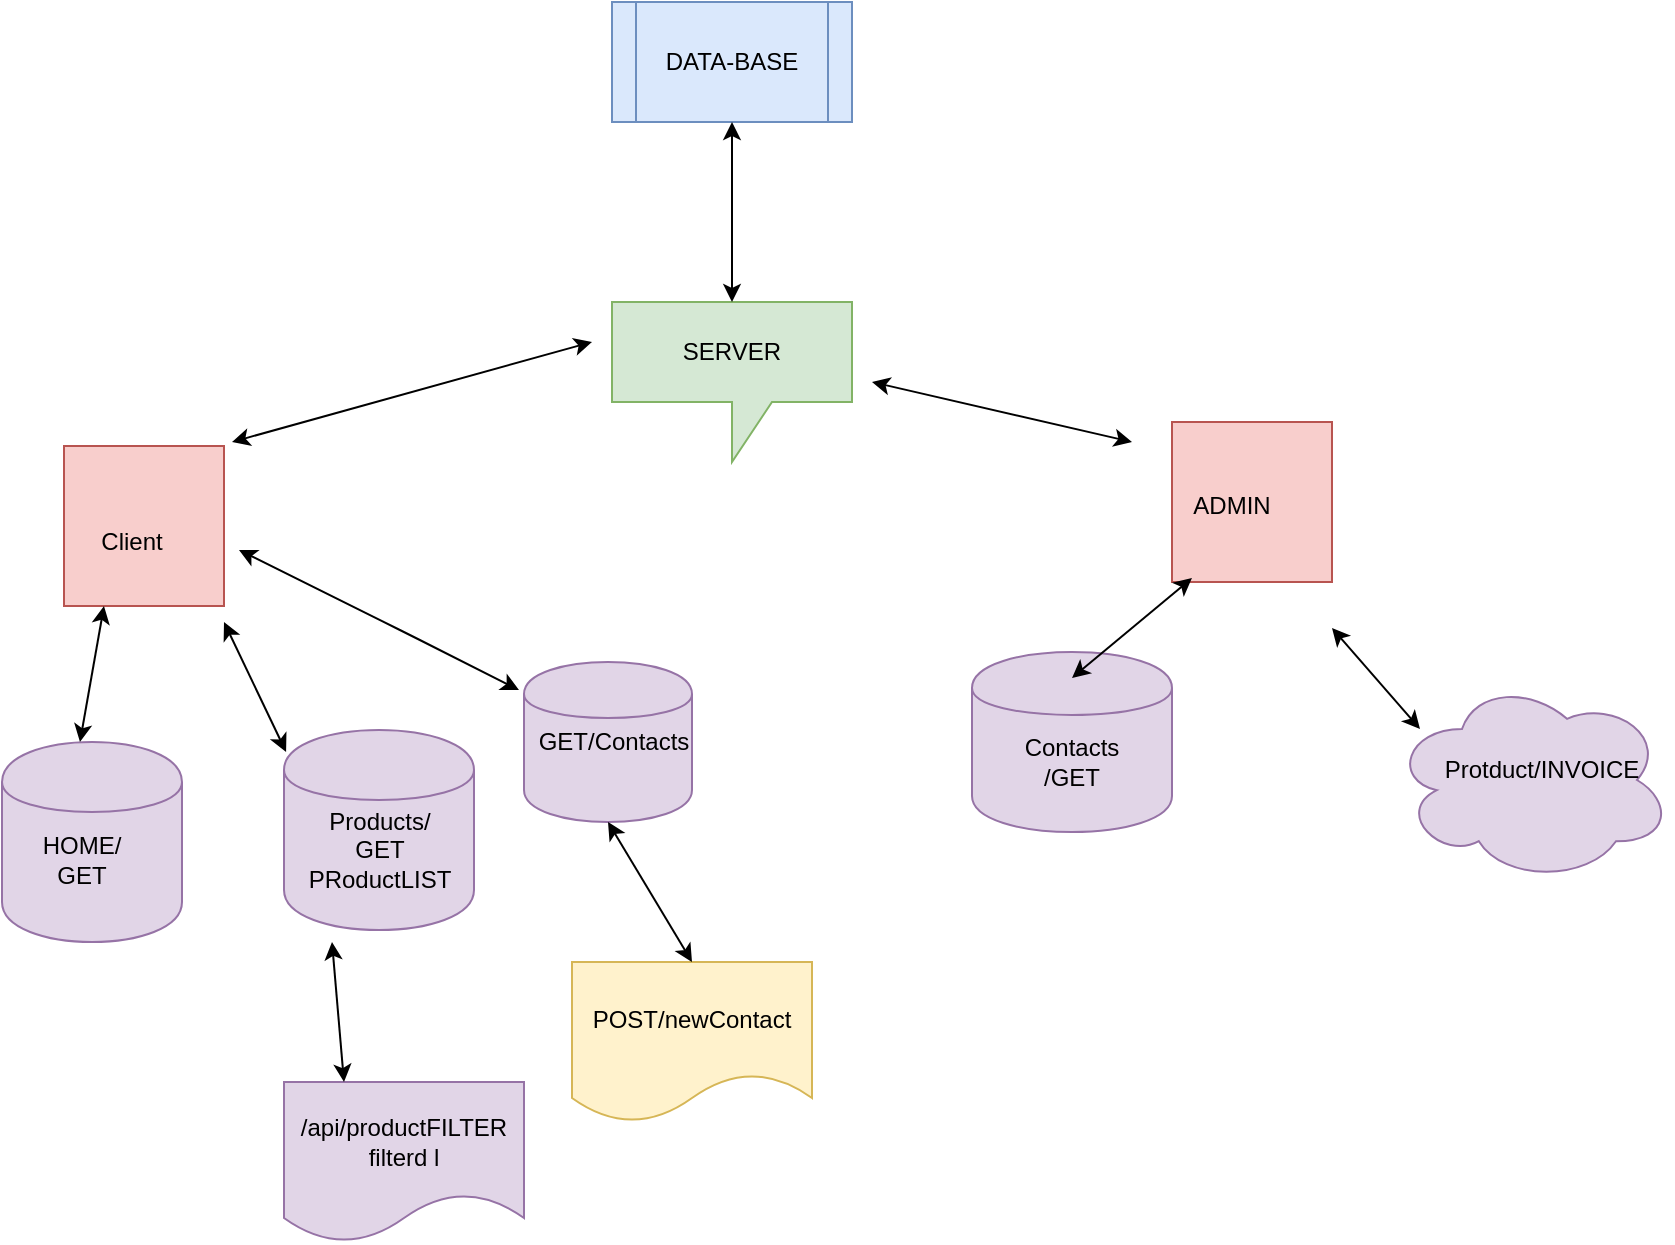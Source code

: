 <mxfile version="11.3.0" type="device" pages="1"><diagram id="Qs623jWenFRrADUUlALr" name="Page-1"><mxGraphModel dx="1172" dy="733" grid="1" gridSize="10" guides="1" tooltips="1" connect="1" arrows="1" fold="1" page="1" pageScale="1" pageWidth="850" pageHeight="1100" math="0" shadow="0"><root><mxCell id="0"/><mxCell id="1" parent="0"/><mxCell id="V1dLC9s_QSOAEIum6S7P-4" value="" style="shape=cylinder;whiteSpace=wrap;html=1;boundedLbl=1;backgroundOutline=1;fillColor=#e1d5e7;strokeColor=#9673a6;" vertex="1" parent="1"><mxGeometry x="15" y="380" width="90" height="100" as="geometry"/></mxCell><mxCell id="V1dLC9s_QSOAEIum6S7P-5" value="" style="shape=cylinder;whiteSpace=wrap;html=1;boundedLbl=1;backgroundOutline=1;fillColor=#e1d5e7;strokeColor=#9673a6;" vertex="1" parent="1"><mxGeometry x="156" y="374" width="95" height="100" as="geometry"/></mxCell><mxCell id="V1dLC9s_QSOAEIum6S7P-6" value="" style="shape=cylinder;whiteSpace=wrap;html=1;boundedLbl=1;backgroundOutline=1;fillColor=#e1d5e7;strokeColor=#9673a6;" vertex="1" parent="1"><mxGeometry x="500" y="335" width="100" height="90" as="geometry"/></mxCell><mxCell id="V1dLC9s_QSOAEIum6S7P-10" value="HOME/&lt;br&gt;GET" style="text;html=1;strokeColor=none;fillColor=none;align=center;verticalAlign=middle;whiteSpace=wrap;rounded=0;" vertex="1" parent="1"><mxGeometry x="30" y="424" width="50" height="30" as="geometry"/></mxCell><mxCell id="V1dLC9s_QSOAEIum6S7P-12" value="Products/&lt;br&gt;GET&lt;br&gt;PRoductLIST&lt;br&gt;" style="text;html=1;strokeColor=none;fillColor=none;align=center;verticalAlign=middle;whiteSpace=wrap;rounded=0;" vertex="1" parent="1"><mxGeometry x="183.5" y="424" width="40" height="20" as="geometry"/></mxCell><mxCell id="V1dLC9s_QSOAEIum6S7P-13" value="Contacts&lt;br&gt;/GET" style="text;html=1;strokeColor=none;fillColor=none;align=center;verticalAlign=middle;whiteSpace=wrap;rounded=0;" vertex="1" parent="1"><mxGeometry x="530" y="380" width="40" height="20" as="geometry"/></mxCell><mxCell id="V1dLC9s_QSOAEIum6S7P-14" value="SERVER" style="shape=callout;whiteSpace=wrap;html=1;perimeter=calloutPerimeter;fillColor=#d5e8d4;strokeColor=#82b366;" vertex="1" parent="1"><mxGeometry x="320" y="160" width="120" height="80" as="geometry"/></mxCell><mxCell id="V1dLC9s_QSOAEIum6S7P-21" value="" style="whiteSpace=wrap;html=1;aspect=fixed;fillColor=#f8cecc;strokeColor=#b85450;" vertex="1" parent="1"><mxGeometry x="46" y="232" width="80" height="80" as="geometry"/></mxCell><mxCell id="V1dLC9s_QSOAEIum6S7P-22" value="" style="whiteSpace=wrap;html=1;aspect=fixed;fillColor=#f8cecc;strokeColor=#b85450;" vertex="1" parent="1"><mxGeometry x="600" y="220" width="80" height="80" as="geometry"/></mxCell><mxCell id="V1dLC9s_QSOAEIum6S7P-23" value="Client" style="text;html=1;strokeColor=none;fillColor=none;align=center;verticalAlign=middle;whiteSpace=wrap;rounded=0;" vertex="1" parent="1"><mxGeometry x="60" y="270" width="40" height="20" as="geometry"/></mxCell><mxCell id="V1dLC9s_QSOAEIum6S7P-24" value="ADMIN" style="text;html=1;strokeColor=none;fillColor=none;align=center;verticalAlign=middle;whiteSpace=wrap;rounded=0;" vertex="1" parent="1"><mxGeometry x="610" y="252" width="40" height="20" as="geometry"/></mxCell><mxCell id="V1dLC9s_QSOAEIum6S7P-33" value="DATA-BASE" style="shape=process;whiteSpace=wrap;html=1;backgroundOutline=1;fillColor=#dae8fc;strokeColor=#6c8ebf;" vertex="1" parent="1"><mxGeometry x="320" y="10" width="120" height="60" as="geometry"/></mxCell><mxCell id="V1dLC9s_QSOAEIum6S7P-34" value="" style="endArrow=classic;startArrow=classic;html=1;exitX=0.433;exitY=0;exitDx=0;exitDy=0;exitPerimeter=0;entryX=0.25;entryY=1;entryDx=0;entryDy=0;" edge="1" parent="1" source="V1dLC9s_QSOAEIum6S7P-4" target="V1dLC9s_QSOAEIum6S7P-21"><mxGeometry width="50" height="50" relative="1" as="geometry"><mxPoint x="36" y="370" as="sourcePoint"/><mxPoint x="86" y="320" as="targetPoint"/><Array as="points"/></mxGeometry></mxCell><mxCell id="V1dLC9s_QSOAEIum6S7P-35" value="" style="endArrow=classic;startArrow=classic;html=1;entryX=0.5;entryY=1;entryDx=0;entryDy=0;exitX=0.5;exitY=0;exitDx=0;exitDy=0;exitPerimeter=0;" edge="1" parent="1" source="V1dLC9s_QSOAEIum6S7P-14" target="V1dLC9s_QSOAEIum6S7P-33"><mxGeometry width="50" height="50" relative="1" as="geometry"><mxPoint x="370" y="140" as="sourcePoint"/><mxPoint x="420" y="90" as="targetPoint"/></mxGeometry></mxCell><mxCell id="V1dLC9s_QSOAEIum6S7P-36" value="" style="endArrow=classic;startArrow=classic;html=1;exitX=0.011;exitY=0.11;exitDx=0;exitDy=0;exitPerimeter=0;" edge="1" parent="1" source="V1dLC9s_QSOAEIum6S7P-5"><mxGeometry width="50" height="50" relative="1" as="geometry"><mxPoint x="126" y="380" as="sourcePoint"/><mxPoint x="126" y="320" as="targetPoint"/></mxGeometry></mxCell><mxCell id="V1dLC9s_QSOAEIum6S7P-37" value="" style="endArrow=classic;startArrow=classic;html=1;" edge="1" parent="1"><mxGeometry width="50" height="50" relative="1" as="geometry"><mxPoint x="130" y="230" as="sourcePoint"/><mxPoint x="310" y="180" as="targetPoint"/></mxGeometry></mxCell><mxCell id="V1dLC9s_QSOAEIum6S7P-38" value="" style="shape=document;whiteSpace=wrap;html=1;boundedLbl=1;fillColor=#e1d5e7;strokeColor=#9673a6;" vertex="1" parent="1"><mxGeometry x="156" y="550" width="120" height="80" as="geometry"/></mxCell><mxCell id="V1dLC9s_QSOAEIum6S7P-39" value="" style="endArrow=classic;startArrow=classic;html=1;exitX=0.25;exitY=0;exitDx=0;exitDy=0;" edge="1" parent="1" source="V1dLC9s_QSOAEIum6S7P-38"><mxGeometry width="50" height="50" relative="1" as="geometry"><mxPoint x="178.5" y="534" as="sourcePoint"/><mxPoint x="180" y="480" as="targetPoint"/></mxGeometry></mxCell><mxCell id="V1dLC9s_QSOAEIum6S7P-40" value="/api/productFILTER&lt;br&gt;filterd l" style="text;html=1;strokeColor=none;fillColor=none;align=center;verticalAlign=middle;whiteSpace=wrap;rounded=0;" vertex="1" parent="1"><mxGeometry x="196" y="570" width="40" height="20" as="geometry"/></mxCell><mxCell id="V1dLC9s_QSOAEIum6S7P-41" value="" style="endArrow=classic;startArrow=classic;html=1;" edge="1" parent="1"><mxGeometry width="50" height="50" relative="1" as="geometry"><mxPoint x="580" y="230" as="sourcePoint"/><mxPoint x="450" y="200" as="targetPoint"/></mxGeometry></mxCell><mxCell id="V1dLC9s_QSOAEIum6S7P-42" value="" style="shape=cylinder;whiteSpace=wrap;html=1;boundedLbl=1;backgroundOutline=1;fillColor=#e1d5e7;strokeColor=#9673a6;" vertex="1" parent="1"><mxGeometry x="276" y="340" width="84" height="80" as="geometry"/></mxCell><mxCell id="V1dLC9s_QSOAEIum6S7P-43" value="" style="endArrow=classic;startArrow=classic;html=1;" edge="1" parent="1"><mxGeometry width="50" height="50" relative="1" as="geometry"><mxPoint x="133.5" y="284" as="sourcePoint"/><mxPoint x="273.5" y="354" as="targetPoint"/><Array as="points"><mxPoint x="214" y="324"/></Array></mxGeometry></mxCell><mxCell id="V1dLC9s_QSOAEIum6S7P-44" value="GET/Contacts&lt;br&gt;" style="text;html=1;strokeColor=none;fillColor=none;align=center;verticalAlign=middle;whiteSpace=wrap;rounded=0;" vertex="1" parent="1"><mxGeometry x="302" y="360" width="38" height="40" as="geometry"/></mxCell><mxCell id="V1dLC9s_QSOAEIum6S7P-45" value="" style="shape=document;whiteSpace=wrap;html=1;boundedLbl=1;fillColor=#fff2cc;strokeColor=#d6b656;" vertex="1" parent="1"><mxGeometry x="300" y="490" width="120" height="80" as="geometry"/></mxCell><mxCell id="V1dLC9s_QSOAEIum6S7P-46" value="" style="endArrow=classic;startArrow=classic;html=1;entryX=0.5;entryY=1;entryDx=0;entryDy=0;exitX=0.5;exitY=0;exitDx=0;exitDy=0;" edge="1" parent="1" source="V1dLC9s_QSOAEIum6S7P-45" target="V1dLC9s_QSOAEIum6S7P-42"><mxGeometry width="50" height="50" relative="1" as="geometry"><mxPoint x="321" y="480" as="sourcePoint"/><mxPoint x="371" y="430" as="targetPoint"/></mxGeometry></mxCell><mxCell id="V1dLC9s_QSOAEIum6S7P-47" value="POST/newContact&lt;br&gt;" style="text;html=1;strokeColor=none;fillColor=none;align=center;verticalAlign=middle;whiteSpace=wrap;rounded=0;" vertex="1" parent="1"><mxGeometry x="340" y="509" width="40" height="20" as="geometry"/></mxCell><mxCell id="V1dLC9s_QSOAEIum6S7P-48" value="" style="ellipse;shape=cloud;whiteSpace=wrap;html=1;fillColor=#e1d5e7;strokeColor=#9673a6;" vertex="1" parent="1"><mxGeometry x="710" y="348" width="140" height="102" as="geometry"/></mxCell><mxCell id="V1dLC9s_QSOAEIum6S7P-49" value="" style="endArrow=classic;startArrow=classic;html=1;exitX=0.1;exitY=0.25;exitDx=0;exitDy=0;exitPerimeter=0;" edge="1" parent="1" source="V1dLC9s_QSOAEIum6S7P-48"><mxGeometry width="50" height="50" relative="1" as="geometry"><mxPoint x="690" y="373" as="sourcePoint"/><mxPoint x="680" y="323" as="targetPoint"/></mxGeometry></mxCell><mxCell id="V1dLC9s_QSOAEIum6S7P-50" value="Protduct/INVOICE" style="text;html=1;strokeColor=none;fillColor=none;align=center;verticalAlign=middle;whiteSpace=wrap;rounded=0;" vertex="1" parent="1"><mxGeometry x="760" y="378" width="50" height="32" as="geometry"/></mxCell><mxCell id="V1dLC9s_QSOAEIum6S7P-51" value="" style="endArrow=classic;startArrow=classic;html=1;" edge="1" parent="1"><mxGeometry width="50" height="50" relative="1" as="geometry"><mxPoint x="550" y="348" as="sourcePoint"/><mxPoint x="610" y="298" as="targetPoint"/></mxGeometry></mxCell></root></mxGraphModel></diagram></mxfile>